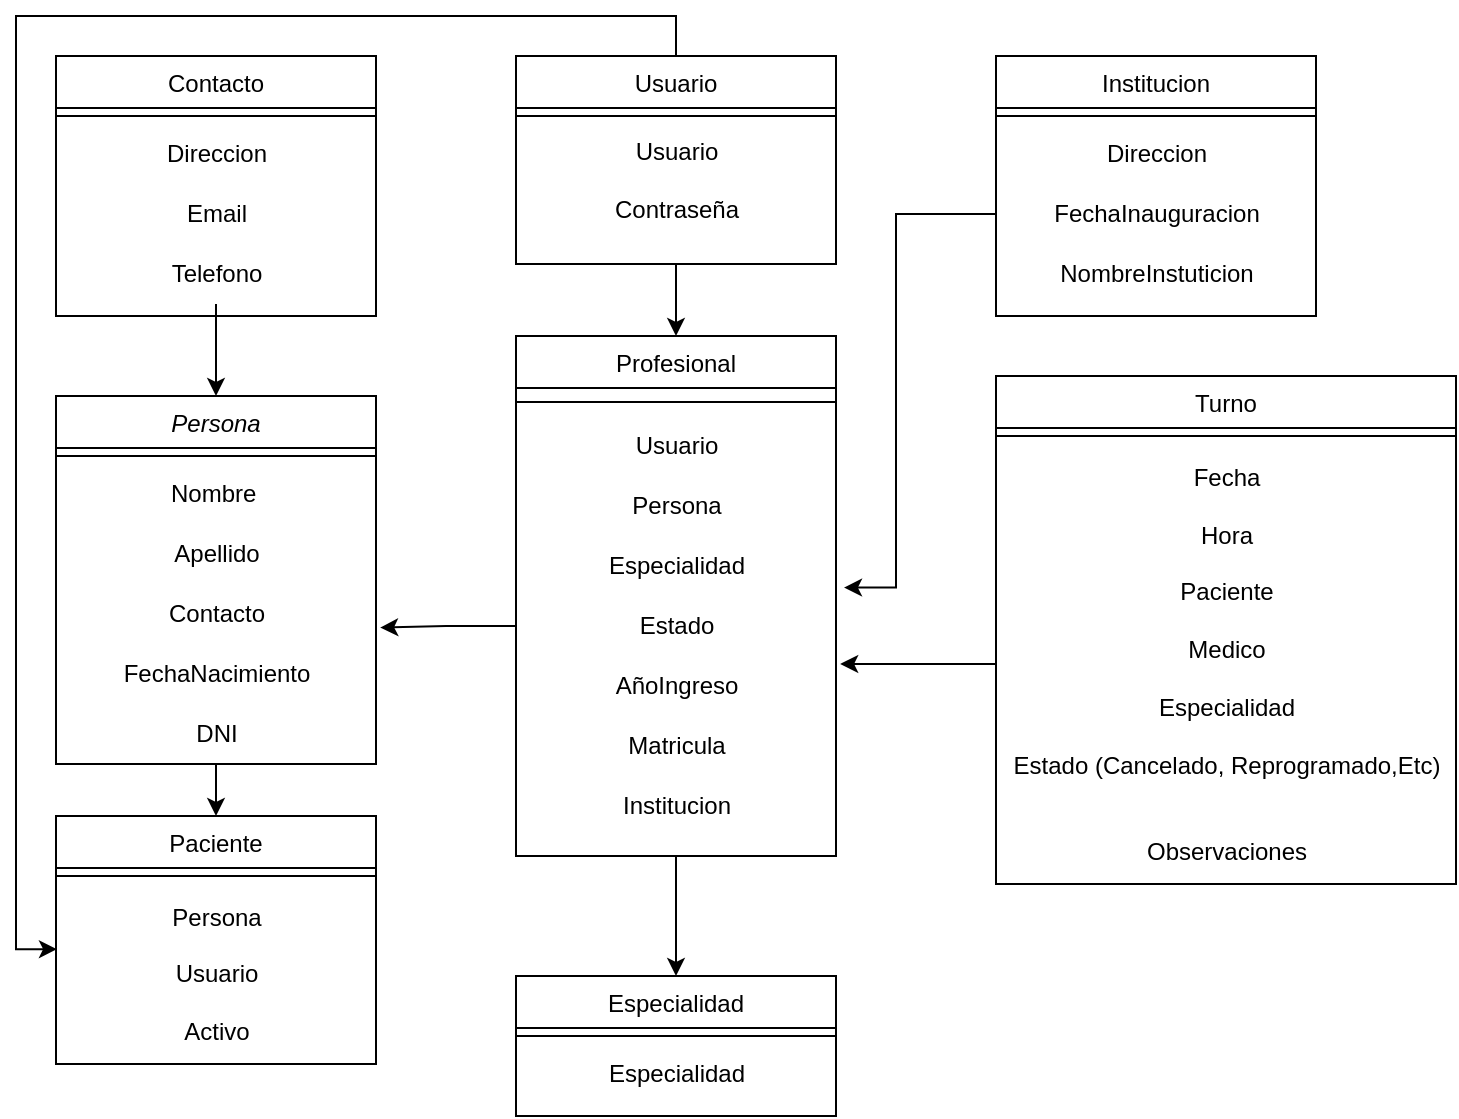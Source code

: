 <?xml version="1.0" encoding="UTF-8"?>
<mxfile version="24.7.17"><diagram id="C5RBs43oDa-KdzZeNtuy" name="Page-1"><mxGraphModel dx="880" dy="460" grid="1" gridSize="10" guides="1" tooltips="1" connect="1" arrows="1" fold="1" page="1" pageScale="1" pageWidth="827" pageHeight="1169" math="0" shadow="0"><root><mxCell id="WIyWlLk6GJQsqaUBKTNV-0"/><mxCell id="WIyWlLk6GJQsqaUBKTNV-1" parent="WIyWlLk6GJQsqaUBKTNV-0"/><mxCell id="zkfFHV4jXpPFQw0GAbJ--6" value="Paciente" style="swimlane;fontStyle=0;align=center;verticalAlign=top;childLayout=stackLayout;horizontal=1;startSize=26;horizontalStack=0;resizeParent=1;resizeLast=0;collapsible=1;marginBottom=0;rounded=0;shadow=0;strokeWidth=1;" parent="WIyWlLk6GJQsqaUBKTNV-1" vertex="1"><mxGeometry x="40" y="420" width="160" height="124" as="geometry"><mxRectangle x="130" y="380" width="160" height="26" as="alternateBounds"/></mxGeometry></mxCell><mxCell id="zkfFHV4jXpPFQw0GAbJ--9" value="" style="line;html=1;strokeWidth=1;align=left;verticalAlign=middle;spacingTop=-1;spacingLeft=3;spacingRight=3;rotatable=0;labelPosition=right;points=[];portConstraint=eastwest;" parent="zkfFHV4jXpPFQw0GAbJ--6" vertex="1"><mxGeometry y="26" width="160" height="8" as="geometry"/></mxCell><mxCell id="lD3IuUcxwsmelxs95HHe-0" value="Persona&lt;div&gt;&lt;br&gt;&lt;/div&gt;&lt;div&gt;Usuario&lt;/div&gt;&lt;div&gt;&lt;div&gt;&lt;span style=&quot;background-color: initial;&quot;&gt;&lt;br&gt;&lt;/span&gt;&lt;/div&gt;&lt;div&gt;Activo&lt;/div&gt;&lt;/div&gt;" style="text;html=1;align=center;verticalAlign=middle;resizable=0;points=[];autosize=1;strokeColor=none;fillColor=none;" vertex="1" parent="zkfFHV4jXpPFQw0GAbJ--6"><mxGeometry y="34" width="160" height="90" as="geometry"/></mxCell><mxCell id="zkfFHV4jXpPFQw0GAbJ--13" value="Profesional" style="swimlane;fontStyle=0;align=center;verticalAlign=top;childLayout=stackLayout;horizontal=1;startSize=26;horizontalStack=0;resizeParent=1;resizeLast=0;collapsible=1;marginBottom=0;rounded=0;shadow=0;strokeWidth=1;" parent="WIyWlLk6GJQsqaUBKTNV-1" vertex="1"><mxGeometry x="270" y="180" width="160" height="260" as="geometry"><mxRectangle x="340" y="380" width="170" height="26" as="alternateBounds"/></mxGeometry></mxCell><mxCell id="zkfFHV4jXpPFQw0GAbJ--15" value="" style="line;html=1;strokeWidth=1;align=left;verticalAlign=middle;spacingTop=-1;spacingLeft=3;spacingRight=3;rotatable=0;labelPosition=right;points=[];portConstraint=eastwest;" parent="zkfFHV4jXpPFQw0GAbJ--13" vertex="1"><mxGeometry y="26" width="160" height="14" as="geometry"/></mxCell><mxCell id="gUXxOfxx3SM8PcTz-Fds-17" value="Usuario" style="text;html=1;align=center;verticalAlign=middle;resizable=0;points=[];autosize=1;strokeColor=none;fillColor=none;" vertex="1" parent="zkfFHV4jXpPFQw0GAbJ--13"><mxGeometry y="40" width="160" height="30" as="geometry"/></mxCell><mxCell id="acyzLDyKsxzTO9ZDD5hi-1" value="Persona" style="text;html=1;align=center;verticalAlign=middle;resizable=0;points=[];autosize=1;strokeColor=none;fillColor=none;" vertex="1" parent="zkfFHV4jXpPFQw0GAbJ--13"><mxGeometry y="70" width="160" height="30" as="geometry"/></mxCell><mxCell id="lD3IuUcxwsmelxs95HHe-8" value="Especialidad" style="text;html=1;align=center;verticalAlign=middle;resizable=0;points=[];autosize=1;strokeColor=none;fillColor=none;" vertex="1" parent="zkfFHV4jXpPFQw0GAbJ--13"><mxGeometry y="100" width="160" height="30" as="geometry"/></mxCell><mxCell id="acyzLDyKsxzTO9ZDD5hi-4" value="Estado" style="text;html=1;align=center;verticalAlign=middle;resizable=0;points=[];autosize=1;strokeColor=none;fillColor=none;" vertex="1" parent="zkfFHV4jXpPFQw0GAbJ--13"><mxGeometry y="130" width="160" height="30" as="geometry"/></mxCell><mxCell id="acyzLDyKsxzTO9ZDD5hi-3" value="AñoIngreso" style="text;html=1;align=center;verticalAlign=middle;resizable=0;points=[];autosize=1;strokeColor=none;fillColor=none;" vertex="1" parent="zkfFHV4jXpPFQw0GAbJ--13"><mxGeometry y="160" width="160" height="30" as="geometry"/></mxCell><mxCell id="acyzLDyKsxzTO9ZDD5hi-2" value="Matricula&lt;span style=&quot;color: rgba(0, 0, 0, 0); font-family: monospace; font-size: 0px; text-align: start;&quot;&gt;%3CmxGraphModel%3E%3Croot%3E%3CmxCell%20id%3D%220%22%2F%3E%3CmxCell%20id%3D%221%22%20parent%3D%220%22%2F%3E%3CmxCell%20id%3D%222%22%20value%3D%22TipoProfesion%22%20style%3D%22text%3Bhtml%3D1%3Balign%3Dcenter%3BverticalAlign%3Dmiddle%3Bresizable%3D0%3Bpoints%3D%5B%5D%3Bautosize%3D1%3BstrokeColor%3Dnone%3BfillColor%3Dnone%3B%22%20vertex%3D%221%22%20parent%3D%221%22%3E%3CmxGeometry%20x%3D%22270%22%20y%3D%22206%22%20width%3D%22160%22%20height%3D%2230%22%20as%3D%22geometry%22%2F%3E%3C%2FmxCell%3E%3C%2Froot%3E%3C%2FmxGraphModel%3E&lt;/span&gt;" style="text;html=1;align=center;verticalAlign=middle;resizable=0;points=[];autosize=1;strokeColor=none;fillColor=none;" vertex="1" parent="zkfFHV4jXpPFQw0GAbJ--13"><mxGeometry y="190" width="160" height="30" as="geometry"/></mxCell><mxCell id="gUXxOfxx3SM8PcTz-Fds-18" value="Institucion" style="text;html=1;align=center;verticalAlign=middle;resizable=0;points=[];autosize=1;strokeColor=none;fillColor=none;" vertex="1" parent="zkfFHV4jXpPFQw0GAbJ--13"><mxGeometry y="220" width="160" height="30" as="geometry"/></mxCell><mxCell id="zkfFHV4jXpPFQw0GAbJ--17" value="Turno" style="swimlane;fontStyle=0;align=center;verticalAlign=top;childLayout=stackLayout;horizontal=1;startSize=26;horizontalStack=0;resizeParent=1;resizeLast=0;collapsible=1;marginBottom=0;rounded=0;shadow=0;strokeWidth=1;" parent="WIyWlLk6GJQsqaUBKTNV-1" vertex="1"><mxGeometry x="510" y="200" width="230" height="254" as="geometry"><mxRectangle x="550" y="140" width="160" height="26" as="alternateBounds"/></mxGeometry></mxCell><mxCell id="zkfFHV4jXpPFQw0GAbJ--23" value="" style="line;html=1;strokeWidth=1;align=left;verticalAlign=middle;spacingTop=-1;spacingLeft=3;spacingRight=3;rotatable=0;labelPosition=right;points=[];portConstraint=eastwest;" parent="zkfFHV4jXpPFQw0GAbJ--17" vertex="1"><mxGeometry y="26" width="230" height="8" as="geometry"/></mxCell><mxCell id="lD3IuUcxwsmelxs95HHe-3" value="Fecha&lt;div&gt;&lt;br&gt;&lt;/div&gt;&lt;div&gt;Hora&lt;/div&gt;&lt;div&gt;&lt;br&gt;&lt;/div&gt;&lt;div&gt;Paciente&lt;/div&gt;&lt;div&gt;&lt;br&gt;&lt;/div&gt;&lt;div&gt;Medico&lt;/div&gt;&lt;div&gt;&lt;br&gt;&lt;/div&gt;&lt;div&gt;Especialidad&lt;/div&gt;&lt;div&gt;&lt;br&gt;&lt;/div&gt;&lt;div&gt;Estado (Cancelado, Reprogramado,Etc)&lt;/div&gt;&lt;div&gt;&lt;br&gt;&lt;/div&gt;&lt;div&gt;&lt;br&gt;&lt;/div&gt;&lt;div&gt;Observaciones&lt;/div&gt;" style="text;html=1;align=center;verticalAlign=middle;resizable=0;points=[];autosize=1;strokeColor=none;fillColor=none;" vertex="1" parent="zkfFHV4jXpPFQw0GAbJ--17"><mxGeometry y="34" width="230" height="220" as="geometry"/></mxCell><mxCell id="f6pym3gHF6bvJRJDBhji-0" value="Especialidad" style="swimlane;fontStyle=0;align=center;verticalAlign=top;childLayout=stackLayout;horizontal=1;startSize=26;horizontalStack=0;resizeParent=1;resizeLast=0;collapsible=1;marginBottom=0;rounded=0;shadow=0;strokeWidth=1;" parent="WIyWlLk6GJQsqaUBKTNV-1" vertex="1"><mxGeometry x="270" y="500" width="160" height="70" as="geometry"><mxRectangle x="340" y="380" width="170" height="26" as="alternateBounds"/></mxGeometry></mxCell><mxCell id="f6pym3gHF6bvJRJDBhji-2" value="" style="line;html=1;strokeWidth=1;align=left;verticalAlign=middle;spacingTop=-1;spacingLeft=3;spacingRight=3;rotatable=0;labelPosition=right;points=[];portConstraint=eastwest;" parent="f6pym3gHF6bvJRJDBhji-0" vertex="1"><mxGeometry y="26" width="160" height="8" as="geometry"/></mxCell><mxCell id="lD3IuUcxwsmelxs95HHe-2" value="Especialidad" style="text;html=1;align=center;verticalAlign=middle;resizable=0;points=[];autosize=1;strokeColor=none;fillColor=none;" vertex="1" parent="f6pym3gHF6bvJRJDBhji-0"><mxGeometry y="34" width="160" height="30" as="geometry"/></mxCell><mxCell id="f6pym3gHF6bvJRJDBhji-3" value="Institucion" style="swimlane;fontStyle=0;align=center;verticalAlign=top;childLayout=stackLayout;horizontal=1;startSize=26;horizontalStack=0;resizeParent=1;resizeLast=0;collapsible=1;marginBottom=0;rounded=0;shadow=0;strokeWidth=1;" parent="WIyWlLk6GJQsqaUBKTNV-1" vertex="1"><mxGeometry x="510" y="40" width="160" height="130" as="geometry"><mxRectangle x="340" y="380" width="170" height="26" as="alternateBounds"/></mxGeometry></mxCell><mxCell id="f6pym3gHF6bvJRJDBhji-5" value="" style="line;html=1;strokeWidth=1;align=left;verticalAlign=middle;spacingTop=-1;spacingLeft=3;spacingRight=3;rotatable=0;labelPosition=right;points=[];portConstraint=eastwest;" parent="f6pym3gHF6bvJRJDBhji-3" vertex="1"><mxGeometry y="26" width="160" height="8" as="geometry"/></mxCell><mxCell id="gUXxOfxx3SM8PcTz-Fds-12" value="Direccion" style="text;html=1;align=center;verticalAlign=middle;resizable=0;points=[];autosize=1;strokeColor=none;fillColor=none;" vertex="1" parent="f6pym3gHF6bvJRJDBhji-3"><mxGeometry y="34" width="160" height="30" as="geometry"/></mxCell><mxCell id="gUXxOfxx3SM8PcTz-Fds-13" value="FechaInauguracion" style="text;html=1;align=center;verticalAlign=middle;resizable=0;points=[];autosize=1;strokeColor=none;fillColor=none;" vertex="1" parent="f6pym3gHF6bvJRJDBhji-3"><mxGeometry y="64" width="160" height="30" as="geometry"/></mxCell><mxCell id="gUXxOfxx3SM8PcTz-Fds-14" value="NombreInstuticion" style="text;html=1;align=center;verticalAlign=middle;resizable=0;points=[];autosize=1;strokeColor=none;fillColor=none;" vertex="1" parent="f6pym3gHF6bvJRJDBhji-3"><mxGeometry y="94" width="160" height="30" as="geometry"/></mxCell><mxCell id="f6pym3gHF6bvJRJDBhji-6" value="Contacto" style="swimlane;fontStyle=0;align=center;verticalAlign=top;childLayout=stackLayout;horizontal=1;startSize=26;horizontalStack=0;resizeParent=1;resizeLast=0;collapsible=1;marginBottom=0;rounded=0;shadow=0;strokeWidth=1;" parent="WIyWlLk6GJQsqaUBKTNV-1" vertex="1"><mxGeometry x="40" y="40" width="160" height="130" as="geometry"><mxRectangle x="340" y="380" width="170" height="26" as="alternateBounds"/></mxGeometry></mxCell><mxCell id="f6pym3gHF6bvJRJDBhji-8" value="" style="line;html=1;strokeWidth=1;align=left;verticalAlign=middle;spacingTop=-1;spacingLeft=3;spacingRight=3;rotatable=0;labelPosition=right;points=[];portConstraint=eastwest;" parent="f6pym3gHF6bvJRJDBhji-6" vertex="1"><mxGeometry y="26" width="160" height="8" as="geometry"/></mxCell><mxCell id="gUXxOfxx3SM8PcTz-Fds-7" value="Direccion" style="text;html=1;align=center;verticalAlign=middle;resizable=0;points=[];autosize=1;strokeColor=none;fillColor=none;" vertex="1" parent="f6pym3gHF6bvJRJDBhji-6"><mxGeometry y="34" width="160" height="30" as="geometry"/></mxCell><mxCell id="gUXxOfxx3SM8PcTz-Fds-8" value="Email" style="text;html=1;align=center;verticalAlign=middle;resizable=0;points=[];autosize=1;strokeColor=none;fillColor=none;" vertex="1" parent="f6pym3gHF6bvJRJDBhji-6"><mxGeometry y="64" width="160" height="30" as="geometry"/></mxCell><mxCell id="gUXxOfxx3SM8PcTz-Fds-9" value="Telefono" style="text;html=1;align=center;verticalAlign=middle;resizable=0;points=[];autosize=1;strokeColor=none;fillColor=none;" vertex="1" parent="f6pym3gHF6bvJRJDBhji-6"><mxGeometry y="94" width="160" height="30" as="geometry"/></mxCell><mxCell id="f6pym3gHF6bvJRJDBhji-10" value="Usuario" style="swimlane;fontStyle=0;align=center;verticalAlign=top;childLayout=stackLayout;horizontal=1;startSize=26;horizontalStack=0;resizeParent=1;resizeLast=0;collapsible=1;marginBottom=0;rounded=0;shadow=0;strokeWidth=1;" parent="WIyWlLk6GJQsqaUBKTNV-1" vertex="1"><mxGeometry x="270" y="40" width="160" height="104" as="geometry"><mxRectangle x="550" y="140" width="160" height="26" as="alternateBounds"/></mxGeometry></mxCell><mxCell id="f6pym3gHF6bvJRJDBhji-11" value="" style="line;html=1;strokeWidth=1;align=left;verticalAlign=middle;spacingTop=-1;spacingLeft=3;spacingRight=3;rotatable=0;labelPosition=right;points=[];portConstraint=eastwest;" parent="f6pym3gHF6bvJRJDBhji-10" vertex="1"><mxGeometry y="26" width="160" height="8" as="geometry"/></mxCell><mxCell id="lD3IuUcxwsmelxs95HHe-1" value="Usuario&lt;div&gt;&lt;br&gt;&lt;/div&gt;&lt;div&gt;Contraseña&lt;/div&gt;&lt;div&gt;&lt;div&gt;&lt;br&gt;&lt;/div&gt;&lt;/div&gt;" style="text;html=1;align=center;verticalAlign=middle;resizable=0;points=[];autosize=1;strokeColor=none;fillColor=none;" vertex="1" parent="f6pym3gHF6bvJRJDBhji-10"><mxGeometry y="34" width="160" height="70" as="geometry"/></mxCell><mxCell id="lD3IuUcxwsmelxs95HHe-4" style="edgeStyle=orthogonalEdgeStyle;rounded=0;orthogonalLoop=1;jettySize=auto;html=1;exitX=0.5;exitY=1;exitDx=0;exitDy=0;" edge="1" parent="WIyWlLk6GJQsqaUBKTNV-1" source="zkfFHV4jXpPFQw0GAbJ--0" target="zkfFHV4jXpPFQw0GAbJ--6"><mxGeometry relative="1" as="geometry"/></mxCell><mxCell id="zkfFHV4jXpPFQw0GAbJ--0" value="Persona" style="swimlane;fontStyle=2;align=center;verticalAlign=top;childLayout=stackLayout;horizontal=1;startSize=26;horizontalStack=0;resizeParent=1;resizeLast=0;collapsible=1;marginBottom=0;rounded=0;shadow=0;strokeWidth=1;" parent="WIyWlLk6GJQsqaUBKTNV-1" vertex="1"><mxGeometry x="40" y="210" width="160" height="184" as="geometry"><mxRectangle x="40" y="160" width="160" height="26" as="alternateBounds"/></mxGeometry></mxCell><mxCell id="zkfFHV4jXpPFQw0GAbJ--4" value="" style="line;html=1;strokeWidth=1;align=left;verticalAlign=middle;spacingTop=-1;spacingLeft=3;spacingRight=3;rotatable=0;labelPosition=right;points=[];portConstraint=eastwest;" parent="zkfFHV4jXpPFQw0GAbJ--0" vertex="1"><mxGeometry y="26" width="160" height="8" as="geometry"/></mxCell><mxCell id="gUXxOfxx3SM8PcTz-Fds-0" value="Nombre&amp;nbsp;" style="text;html=1;align=center;verticalAlign=middle;resizable=0;points=[];autosize=1;strokeColor=none;fillColor=none;" vertex="1" parent="zkfFHV4jXpPFQw0GAbJ--0"><mxGeometry y="34" width="160" height="30" as="geometry"/></mxCell><mxCell id="gUXxOfxx3SM8PcTz-Fds-2" value="Apellido" style="text;html=1;align=center;verticalAlign=middle;resizable=0;points=[];autosize=1;strokeColor=none;fillColor=none;" vertex="1" parent="zkfFHV4jXpPFQw0GAbJ--0"><mxGeometry y="64" width="160" height="30" as="geometry"/></mxCell><mxCell id="gUXxOfxx3SM8PcTz-Fds-3" value="Contacto" style="text;html=1;align=center;verticalAlign=middle;resizable=0;points=[];autosize=1;strokeColor=none;fillColor=none;" vertex="1" parent="zkfFHV4jXpPFQw0GAbJ--0"><mxGeometry y="94" width="160" height="30" as="geometry"/></mxCell><mxCell id="gUXxOfxx3SM8PcTz-Fds-11" value="FechaNacimiento" style="text;html=1;align=center;verticalAlign=middle;resizable=0;points=[];autosize=1;strokeColor=none;fillColor=none;" vertex="1" parent="zkfFHV4jXpPFQw0GAbJ--0"><mxGeometry y="124" width="160" height="30" as="geometry"/></mxCell><mxCell id="gUXxOfxx3SM8PcTz-Fds-15" value="DNI" style="text;html=1;align=center;verticalAlign=middle;resizable=0;points=[];autosize=1;strokeColor=none;fillColor=none;" vertex="1" parent="zkfFHV4jXpPFQw0GAbJ--0"><mxGeometry y="154" width="160" height="30" as="geometry"/></mxCell><mxCell id="lD3IuUcxwsmelxs95HHe-5" style="edgeStyle=orthogonalEdgeStyle;rounded=0;orthogonalLoop=1;jettySize=auto;html=1;entryX=0.5;entryY=0;entryDx=0;entryDy=0;" edge="1" parent="WIyWlLk6GJQsqaUBKTNV-1" source="gUXxOfxx3SM8PcTz-Fds-9" target="zkfFHV4jXpPFQw0GAbJ--0"><mxGeometry relative="1" as="geometry"/></mxCell><mxCell id="lD3IuUcxwsmelxs95HHe-7" style="edgeStyle=orthogonalEdgeStyle;rounded=0;orthogonalLoop=1;jettySize=auto;html=1;entryX=0.5;entryY=0;entryDx=0;entryDy=0;exitX=0.5;exitY=1;exitDx=0;exitDy=0;" edge="1" parent="WIyWlLk6GJQsqaUBKTNV-1" source="zkfFHV4jXpPFQw0GAbJ--13" target="f6pym3gHF6bvJRJDBhji-0"><mxGeometry relative="1" as="geometry"><mxPoint x="350" y="440" as="sourcePoint"/></mxGeometry></mxCell><mxCell id="lD3IuUcxwsmelxs95HHe-11" style="edgeStyle=orthogonalEdgeStyle;rounded=0;orthogonalLoop=1;jettySize=auto;html=1;entryX=1.013;entryY=0.727;entryDx=0;entryDy=0;entryPerimeter=0;" edge="1" parent="WIyWlLk6GJQsqaUBKTNV-1" source="acyzLDyKsxzTO9ZDD5hi-4" target="gUXxOfxx3SM8PcTz-Fds-3"><mxGeometry relative="1" as="geometry"/></mxCell><mxCell id="lD3IuUcxwsmelxs95HHe-13" style="edgeStyle=orthogonalEdgeStyle;rounded=0;orthogonalLoop=1;jettySize=auto;html=1;entryX=0.5;entryY=0;entryDx=0;entryDy=0;" edge="1" parent="WIyWlLk6GJQsqaUBKTNV-1" source="lD3IuUcxwsmelxs95HHe-1" target="zkfFHV4jXpPFQw0GAbJ--13"><mxGeometry relative="1" as="geometry"/></mxCell><mxCell id="lD3IuUcxwsmelxs95HHe-14" style="edgeStyle=orthogonalEdgeStyle;rounded=0;orthogonalLoop=1;jettySize=auto;html=1;entryX=0.003;entryY=0.362;entryDx=0;entryDy=0;entryPerimeter=0;" edge="1" parent="WIyWlLk6GJQsqaUBKTNV-1" source="f6pym3gHF6bvJRJDBhji-10" target="lD3IuUcxwsmelxs95HHe-0"><mxGeometry relative="1" as="geometry"><Array as="points"><mxPoint x="350" y="20"/><mxPoint x="20" y="20"/><mxPoint x="20" y="487"/></Array></mxGeometry></mxCell><mxCell id="lD3IuUcxwsmelxs95HHe-16" style="edgeStyle=orthogonalEdgeStyle;rounded=0;orthogonalLoop=1;jettySize=auto;html=1;entryX=1.025;entryY=0.86;entryDx=0;entryDy=0;entryPerimeter=0;" edge="1" parent="WIyWlLk6GJQsqaUBKTNV-1" source="gUXxOfxx3SM8PcTz-Fds-13" target="lD3IuUcxwsmelxs95HHe-8"><mxGeometry relative="1" as="geometry"><Array as="points"><mxPoint x="460" y="119"/><mxPoint x="460" y="306"/></Array></mxGeometry></mxCell><mxCell id="lD3IuUcxwsmelxs95HHe-12" style="edgeStyle=orthogonalEdgeStyle;rounded=0;orthogonalLoop=1;jettySize=auto;html=1;entryX=1.013;entryY=0.133;entryDx=0;entryDy=0;entryPerimeter=0;" edge="1" parent="WIyWlLk6GJQsqaUBKTNV-1" source="lD3IuUcxwsmelxs95HHe-3" target="acyzLDyKsxzTO9ZDD5hi-3"><mxGeometry relative="1" as="geometry"><mxPoint x="440" y="344" as="targetPoint"/></mxGeometry></mxCell></root></mxGraphModel></diagram></mxfile>